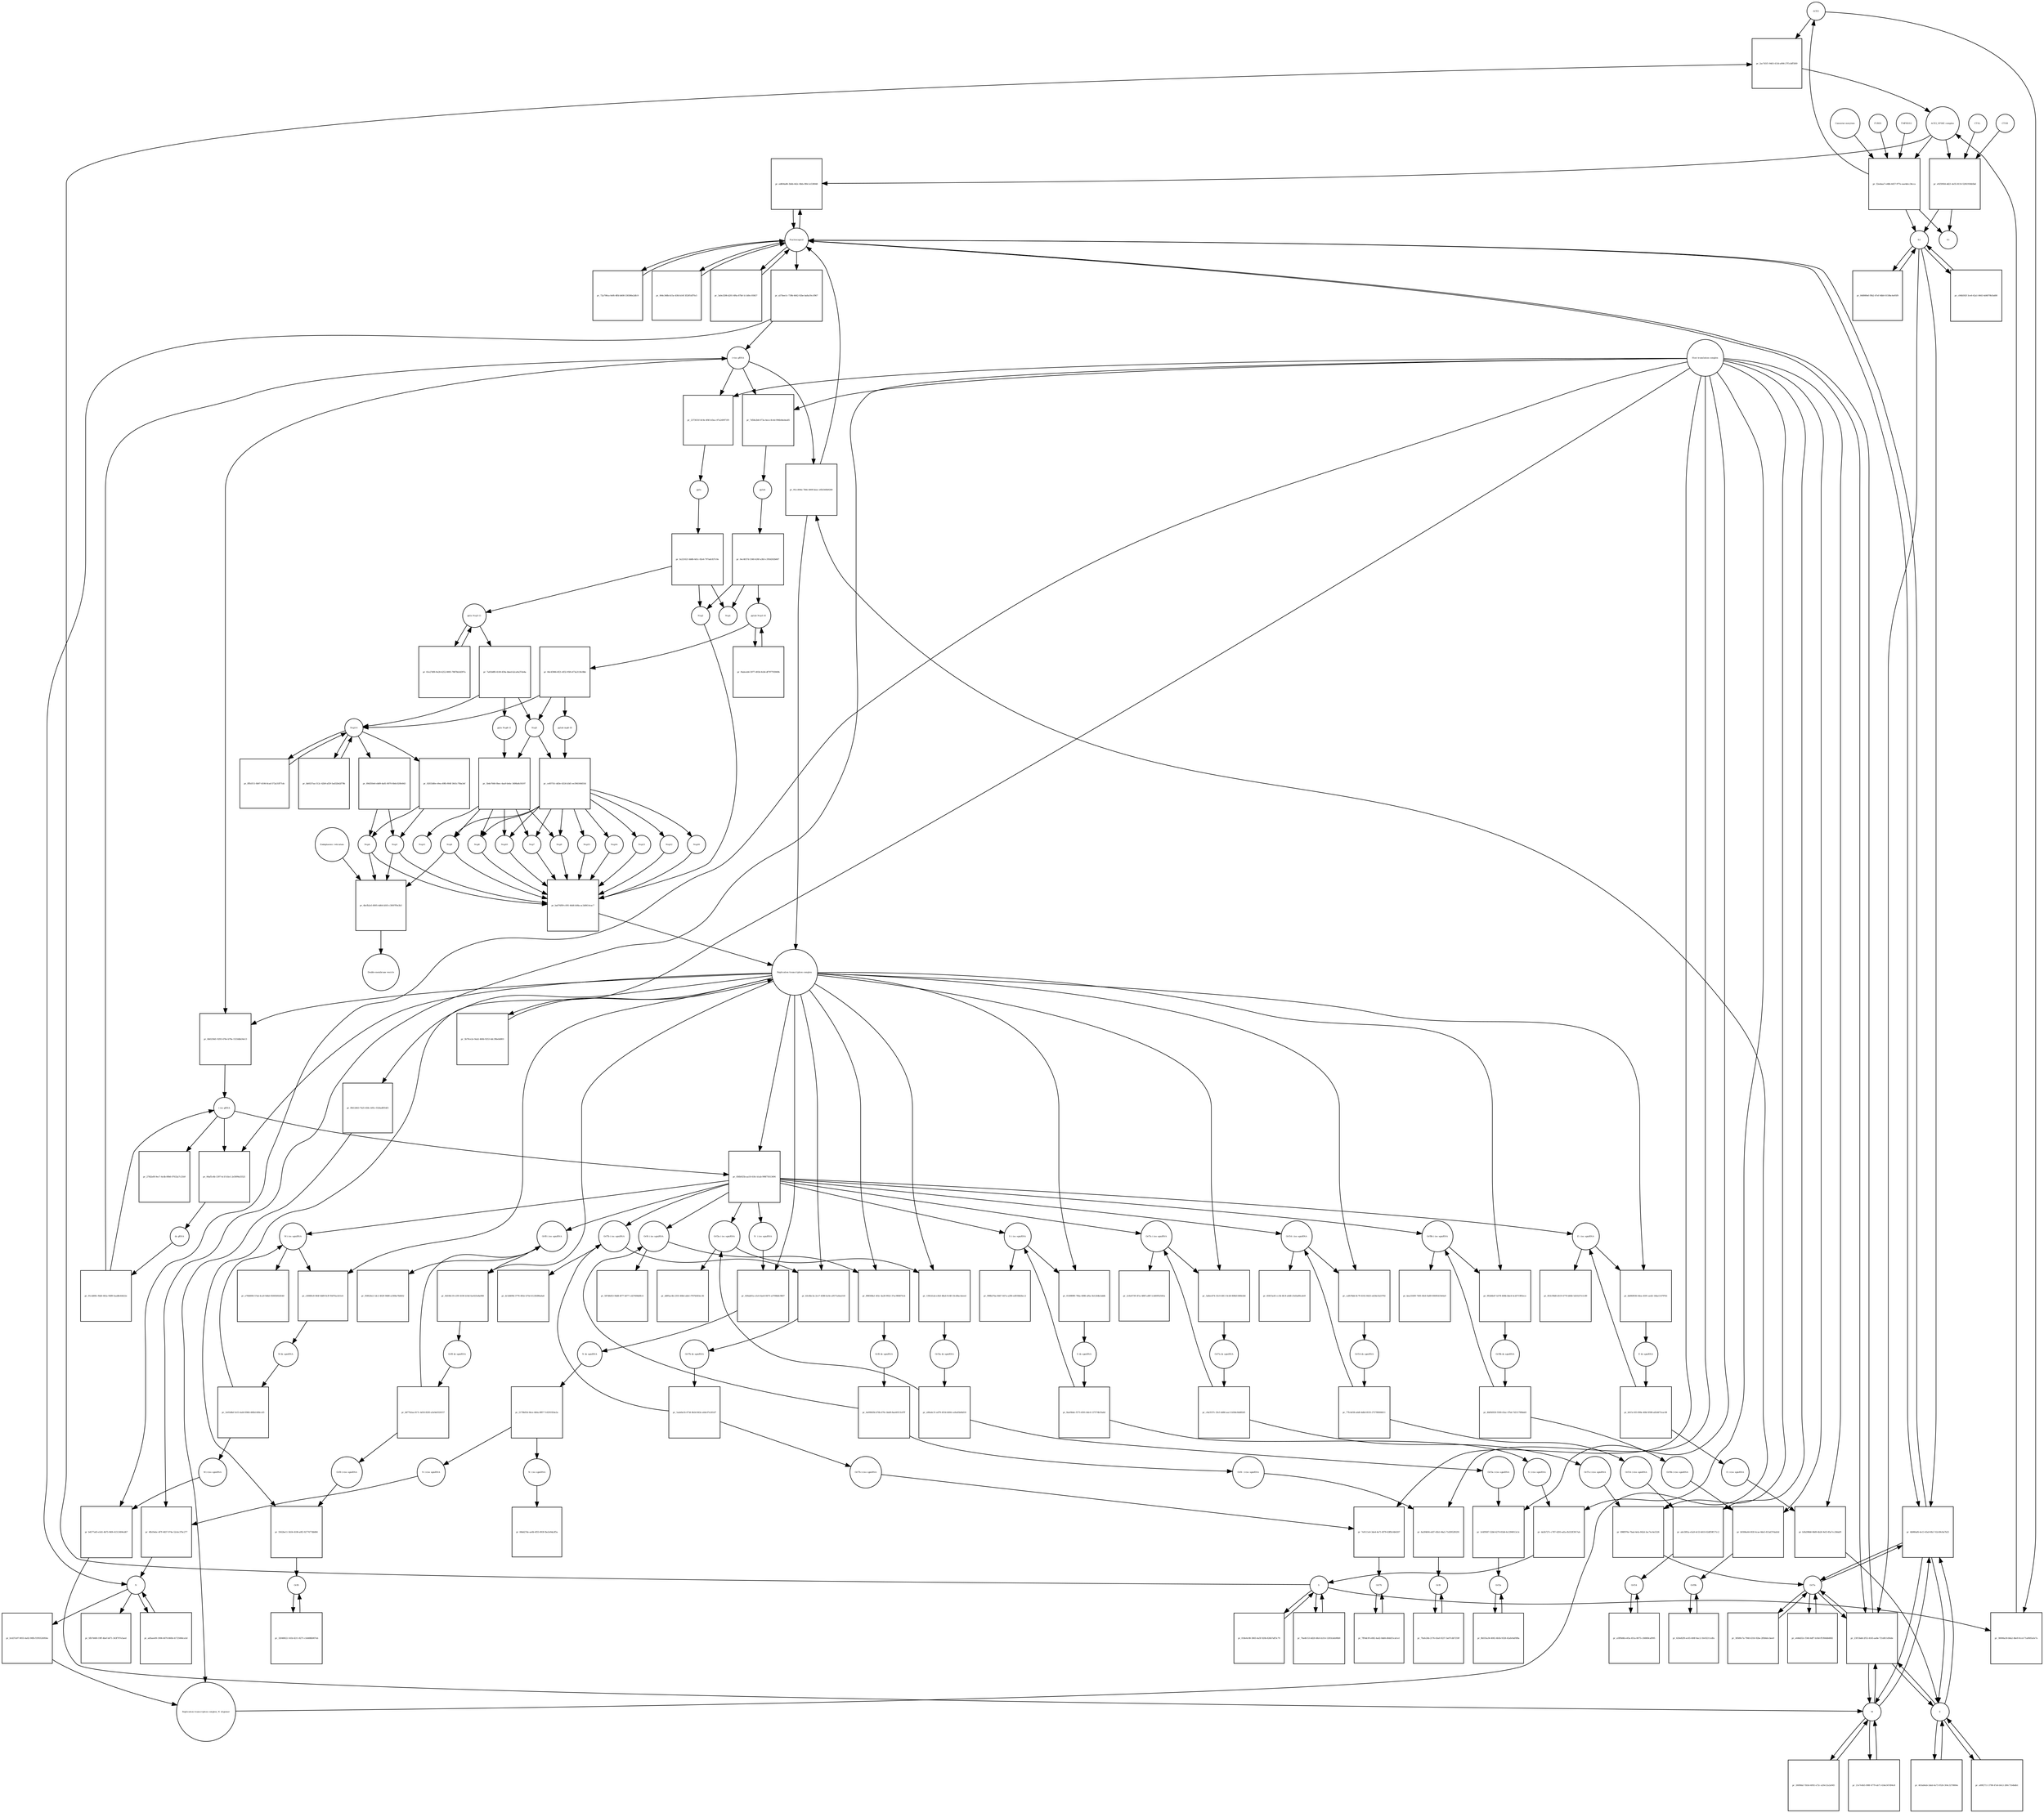 strict digraph  {
ACE2 [annotation="", bipartite=0, cls=macromolecule, fontsize=4, label=ACE2, shape=circle];
"pr_2ac7d1f1-9463-413d-a906-27f1cbff5f49" [annotation="", bipartite=1, cls=process, fontsize=4, label="pr_2ac7d1f1-9463-413d-a906-27f1cbff5f49", shape=square];
"ACE2_SPIKE complex" [annotation="", bipartite=0, cls=complex, fontsize=4, label="ACE2_SPIKE complex", shape=circle];
S [annotation=urn_miriam_uniprot_P0DTC2, bipartite=0, cls=macromolecule, fontsize=4, label=S, shape=circle];
Nucleocapsid [annotation="urn_miriam_obo.go_GO%3A0019013", bipartite=0, cls=complex, fontsize=4, label=Nucleocapsid, shape=circle];
"pr_ed604a86-3b4b-442c-8bfa-f80c1e530048" [annotation="", bipartite=1, cls=process, fontsize=4, label="pr_ed604a86-3b4b-442c-8bfa-f80c1e530048", shape=square];
"pr_e92595fd-dd21-4e55-8116-52f41934b5bd" [annotation="", bipartite=1, cls=process, fontsize=4, label="pr_e92595fd-dd21-4e55-8116-52f41934b5bd", shape=square];
S2 [annotation=urn_miriam_interpro_IPR002552, bipartite=0, cls=macromolecule, fontsize=4, label=S2, shape=circle];
CTSB [annotation="", bipartite=0, cls=macromolecule, fontsize=4, label=CTSB, shape=circle];
CTSL [annotation="", bipartite=0, cls=macromolecule, fontsize=4, label=CTSL, shape=circle];
S1 [annotation=urn_miriam_interpro_IPR002551, bipartite=0, cls=macromolecule, fontsize=4, label=S1, shape=circle];
"pr_30006a30-b8a2-4be9-9ccd-71af685a5e7a" [annotation="", bipartite=1, cls=process, fontsize=4, label="pr_30006a30-b8a2-4be9-9ccd-71af685a5e7a", shape=square];
"pr_23f15bdd-2f52-4165-ae8e-721d811d56de" [annotation="", bipartite=1, cls=process, fontsize=4, label="pr_23f15bdd-2f52-4165-ae8e-721d811d56de", shape=square];
E [annotation=urn_miriam_uniprot_P0DTC4, bipartite=0, cls=macromolecule, fontsize=4, label=E, shape=circle];
M [annotation=urn_miriam_uniprot_P0DTC5, bipartite=0, cls=macromolecule, fontsize=4, label=M, shape=circle];
Orf7a [annotation=urn_miriam_uniprot_P0DTC7, bipartite=0, cls=macromolecule, fontsize=4, label=Orf7a, shape=circle];
"pr_a57bee1c-739b-4642-92be-ba8a19ccf967" [annotation="", bipartite=1, cls=process, fontsize=4, label="pr_a57bee1c-739b-4642-92be-ba8a19ccf967", shape=square];
"(+)ss gRNA" [annotation=urn_miriam_refseq_NC_045512, bipartite=0, cls="nucleic acid feature", fontsize=4, label="(+)ss gRNA", shape=circle];
N [annotation=urn_miriam_uniprot_P0DTC9, bipartite=0, cls="macromolecule multimer", fontsize=4, label=N, shape=circle];
"pr_72a798ca-0ef6-4ffd-b608-330386e2dfc9" [annotation="", bipartite=1, cls=process, fontsize=4, label="pr_72a798ca-0ef6-4ffd-b608-330386e2dfc9", shape=square];
"pr_064c348b-b15a-43fd-b14f-3f20f1df7fe3" [annotation="", bipartite=1, cls=process, fontsize=4, label="pr_064c348b-b15a-43fd-b14f-3f20f1df7fe3", shape=square];
"pr_5fb74400-19ff-4bef-b471-343f707e5aed" [annotation="", bipartite=1, cls=process, fontsize=4, label="pr_5fb74400-19ff-4bef-b471-343f707e5aed", shape=square];
"pr_ad5aee09-1906-4670-860b-41725066ca5d" [annotation="", bipartite=1, cls=process, fontsize=4, label="pr_ad5aee09-1906-4670-860b-41725066ca5d", shape=square];
"N (+)ss sgmRNA" [annotation=urn_miriam_ncbigene_43740575, bipartite=0, cls="nucleic acid feature", fontsize=4, label="N (+)ss sgmRNA", shape=circle];
"pr_4fb19ebc-4f7f-4837-974e-52cbc37bc277" [annotation="", bipartite=1, cls=process, fontsize=4, label="pr_4fb19ebc-4f7f-4837-974e-52cbc37bc277", shape=square];
"Host translation complex" [annotation="urn_miriam_obo.go_GO%3A0070992", bipartite=0, cls=complex, fontsize=4, label="Host translation complex", shape=circle];
"pr_3a0e3298-d201-4f6a-87b0-1c1d0cc93657" [annotation="", bipartite=1, cls=process, fontsize=4, label="pr_3a0e3298-d201-4f6a-87b0-1c1d0cc93657", shape=square];
"pr_f2eebaa7-e48b-4457-977e-eae4dcc34cca" [annotation="", bipartite=1, cls=process, fontsize=4, label="pr_f2eebaa7-e48b-4457-977e-eae4dcc34cca", shape=square];
FURIN [annotation="", bipartite=0, cls=macromolecule, fontsize=4, label=FURIN, shape=circle];
TMPRSS2 [annotation="", bipartite=0, cls=macromolecule, fontsize=4, label=TMPRSS2, shape=circle];
"Camostat mesylate" [annotation="urn_miriam_pubchem.compound_2536", bipartite=0, cls="simple chemical", fontsize=4, label="Camostat mesylate", shape=circle];
"pr_c84b592f-3ce6-42a1-8443-4d4079b1bd00" [annotation="", bipartite=1, cls=process, fontsize=4, label="pr_c84b592f-3ce6-42a1-8443-4d4079b1bd00", shape=square];
"Replication transcription complex_N oligomer" [annotation="", bipartite=0, cls=complex, fontsize=4, label="Replication transcription complex_N oligomer", shape=circle];
"pr_95cc804e-7b9e-4009-beac-efb5560b9269" [annotation="", bipartite=1, cls=process, fontsize=4, label="pr_95cc804e-7b9e-4009-beac-efb5560b9269", shape=square];
"Replication transcription complex" [annotation="", bipartite=0, cls=complex, fontsize=4, label="Replication transcription complex", shape=circle];
"pr_4b980af6-4e13-45a9-8fa7-02c69c8a7b25" [annotation="", bipartite=1, cls=process, fontsize=4, label="pr_4b980af6-4e13-45a9-8fa7-02c69c8a7b25", shape=square];
"pr_848989ef-f9b2-47ef-9db0-0159bc4e95f9" [annotation="", bipartite=1, cls=process, fontsize=4, label="pr_848989ef-f9b2-47ef-9db0-0159bc4e95f9", shape=square];
"pp1a Nsp3-11" [annotation=urn_miriam_uniprot_P0DTC1, bipartite=0, cls=macromolecule, fontsize=4, label="pp1a Nsp3-11", shape=circle];
"pr_7a81b8f8-4149-459a-bbed-b2ca9a37eb4a" [annotation="", bipartite=1, cls=process, fontsize=4, label="pr_7a81b8f8-4149-459a-bbed-b2ca9a37eb4a", shape=square];
"pp1a Nsp6-11" [annotation=urn_miriam_uniprot_P0DTC1, bipartite=0, cls=macromolecule, fontsize=4, label="pp1a Nsp6-11", shape=circle];
"Nsp3-4" [annotation="urn_miriam_ncbiprotein_YP_009725299|urn_miriam_ncbiprotein_YP_009725300", bipartite=0, cls=macromolecule, fontsize=4, label="Nsp3-4", shape=circle];
Nsp5 [annotation=urn_miriam_ncbiprotein_YP_009725301, bipartite=0, cls="macromolecule multimer", fontsize=4, label=Nsp5, shape=circle];
"Endoplasmic reticulum" [annotation="urn_miriam_obo.go_GO%3A0005783", bipartite=0, cls=complex, fontsize=4, label="Endoplasmic reticulum", shape=circle];
"pr_4bcfb2e5-8095-4d64-b505-c3f497f0e3b3" [annotation="", bipartite=1, cls=process, fontsize=4, label="pr_4bcfb2e5-8095-4d64-b505-c3f497f0e3b3", shape=square];
"Double-membrane vesicle" [annotation="urn_miriam_obo.go_GO%3A0039718", bipartite=0, cls=complex, fontsize=4, label="Double-membrane vesicle", shape=circle];
Nsp4 [annotation=urn_miriam_ncbiprotein_YP_009725300, bipartite=0, cls=macromolecule, fontsize=4, label=Nsp4, shape=circle];
Nsp3 [annotation=urn_miriam_ncbiprotein_YP_009725299, bipartite=0, cls=macromolecule, fontsize=4, label=Nsp3, shape=circle];
Nsp6 [annotation=urn_miriam_ncbiprotein_YP_009725302, bipartite=0, cls=macromolecule, fontsize=4, label=Nsp6, shape=circle];
"pr_61e27df8-9e28-4252-8005-7887bb3d397a" [annotation="", bipartite=1, cls=process, fontsize=4, label="pr_61e27df8-9e28-4252-8005-7887bb3d397a", shape=square];
"pr_fffb1f11-0b97-4106-8cad-572a31ff71dc" [annotation="", bipartite=1, cls=process, fontsize=4, label="pr_fffb1f11-0b97-4106-8cad-572a31ff71dc", shape=square];
"pp1ab Nsp3-16" [annotation=urn_miriam_uniprot_P0DTD1, bipartite=0, cls=macromolecule, fontsize=4, label="pp1ab Nsp3-16", shape=circle];
"pr_f4abceb6-5977-493b-9cb0-df797793949b" [annotation="", bipartite=1, cls=process, fontsize=4, label="pr_f4abceb6-5977-493b-9cb0-df797793949b", shape=square];
"pr_66c45966-6f21-4f32-95f4-473a3118c8bb" [annotation="", bipartite=1, cls=process, fontsize=4, label="pr_66c45966-6f21-4f32-95f4-473a3118c8bb", shape=square];
"pp1ab nsp6-16" [annotation=urn_miriam_uniprot_P0DTD1, bipartite=0, cls=macromolecule, fontsize=4, label="pp1ab nsp6-16", shape=circle];
"pr_260f8da7-fb5d-4092-a72c-a20e12a2a945" [annotation="", bipartite=1, cls=process, fontsize=4, label="pr_260f8da7-fb5d-4092-a72c-a20e12a2a945", shape=square];
"pr_463ab6ab-2dab-4a73-9526-304c3270884e" [annotation="", bipartite=1, cls=process, fontsize=4, label="pr_463ab6ab-2dab-4a73-9526-304c3270884e", shape=square];
"pr_76a4fc53-4d20-48c6-b314-1281b3eb90b9" [annotation="", bipartite=1, cls=process, fontsize=4, label="pr_76a4fc53-4d20-48c6-b314-1281b3eb90b9", shape=square];
"pr_21e7e4b5-098f-4779-ab71-43de347d94c8" [annotation="", bipartite=1, cls=process, fontsize=4, label="pr_21e7e4b5-098f-4779-ab71-43de347d94c8", shape=square];
"pr_a89f2711-3798-47a6-b0c2-280c71b4bdb1" [annotation="", bipartite=1, cls=process, fontsize=4, label="pr_a89f2711-3798-47a6-b0c2-280c71b4bdb1", shape=square];
"pr_018e4c08-3065-4a5f-920b-826b7aff3c79" [annotation="", bipartite=1, cls=process, fontsize=4, label="pr_018e4c08-3065-4a5f-920b-826b7aff3c79", shape=square];
"pr_38589c7a-7940-4316-92be-2ffd6dccbee0" [annotation="", bipartite=1, cls=process, fontsize=4, label="pr_38589c7a-7940-4316-92be-2ffd6dccbee0", shape=square];
Orf6 [annotation=urn_miriam_uniprot_P0DTC6, bipartite=0, cls=macromolecule, fontsize=4, label=Orf6, shape=circle];
"pr_7fafe24b-2176-43a0-9237-3a07cdb7259f" [annotation="", bipartite=1, cls=process, fontsize=4, label="pr_7fafe24b-2176-43a0-9237-3a07cdb7259f", shape=square];
Orf3a [annotation=urn_miriam_uniprot_P0DTC3, bipartite=0, cls=macromolecule, fontsize=4, label=Orf3a, shape=circle];
"pr_8b555a36-4002-4b5b-9328-42afe9af0f8a" [annotation="", bipartite=1, cls=process, fontsize=4, label="pr_8b555a36-4002-4b5b-9328-42afe9af0f8a", shape=square];
Orf8 [annotation=urn_miriam_uniprot_P0DTC8, bipartite=0, cls=macromolecule, fontsize=4, label=Orf8, shape=circle];
"pr_32048022-141b-4211-8271-c5d488b907eb" [annotation="", bipartite=1, cls=process, fontsize=4, label="pr_32048022-141b-4211-8271-c5d488b907eb", shape=square];
Orf9b [annotation=urn_miriam_uniprot_P0DTD2, bipartite=0, cls=macromolecule, fontsize=4, label=Orf9b, shape=circle];
"pr_620e82f9-ec65-400f-8ac2-1fe03211cdfa" [annotation="", bipartite=1, cls=process, fontsize=4, label="pr_620e82f9-ec65-400f-8ac2-1fe03211cdfa", shape=square];
Orf14 [annotation=urn_miriam_uniprot_P0DTD3, bipartite=0, cls=macromolecule, fontsize=4, label=Orf14, shape=circle];
"pr_a5ff8d4b-e45a-451a-8075-c36869caf095" [annotation="", bipartite=1, cls=process, fontsize=4, label="pr_a5ff8d4b-e45a-451a-8075-c36869caf095", shape=square];
Orf7b [annotation=urn_miriam_uniprot_P0DTD8, bipartite=0, cls=macromolecule, fontsize=4, label=Orf7b, shape=circle];
"pr_7ff4dc9f-e082-4ad2-8dd4-d0dd15cafce1" [annotation="", bipartite=1, cls=process, fontsize=4, label="pr_7ff4dc9f-e082-4ad2-8dd4-d0dd15cafce1", shape=square];
"pr_e446d32c-f340-4df7-b18d-ff1f66db4882" [annotation="", bipartite=1, cls=process, fontsize=4, label="pr_e446d32c-f340-4df7-b18d-ff1f66db4882", shape=square];
"M (+)ss sgmRNA" [annotation="", bipartite=0, cls="nucleic acid feature", fontsize=4, label="M (+)ss sgmRNA", shape=circle];
"pr_b4577a65-e5d1-4b75-94f4-41513494cd67" [annotation="", bipartite=1, cls=process, fontsize=4, label="pr_b4577a65-e5d1-4b75-94f4-41513494cd67", shape=square];
"E (+)ss sgmRNA" [annotation="", bipartite=0, cls="nucleic acid feature", fontsize=4, label="E (+)ss sgmRNA", shape=circle];
"pr_b3b298b8-0b89-4b26-9ef3-85a7cc38daf9" [annotation="", bipartite=1, cls=process, fontsize=4, label="pr_b3b298b8-0b89-4b26-9ef3-85a7cc38daf9", shape=square];
"S (+)ss sgmRNA" [annotation="", bipartite=0, cls="nucleic acid feature", fontsize=4, label="S (+)ss sgmRNA", shape=circle];
"pr_da5b727c-c787-4293-ad1a-fb333f3917ab" [annotation="", bipartite=1, cls=process, fontsize=4, label="pr_da5b727c-c787-4293-ad1a-fb333f3917ab", shape=square];
"Orf7a (+)ss sgmRNA" [annotation="", bipartite=0, cls="nucleic acid feature", fontsize=4, label="Orf7a (+)ss sgmRNA", shape=circle];
"pr_898f976e-7bad-4efa-842d-3ac7ec4e5326" [annotation="", bipartite=1, cls=process, fontsize=4, label="pr_898f976e-7bad-4efa-842d-3ac7ec4e5326", shape=square];
"Orf6  (+)ss sgmRNA" [annotation="", bipartite=0, cls="nucleic acid feature", fontsize=4, label="Orf6  (+)ss sgmRNA", shape=circle];
"pr_8a3f4604-efd7-45b1-84a5-71d3952f0291" [annotation="", bipartite=1, cls=process, fontsize=4, label="pr_8a3f4604-efd7-45b1-84a5-71d3952f0291", shape=square];
"Orf3a (+)ss sgmRNA" [annotation="", bipartite=0, cls="nucleic acid feature", fontsize=4, label="Orf3a (+)ss sgmRNA", shape=circle];
"pr_3c6f9587-52b8-4270-81b8-6c3394913c3c" [annotation="", bipartite=1, cls=process, fontsize=4, label="pr_3c6f9587-52b8-4270-81b8-6c3394913c3c", shape=square];
"Orf8 (+)ss sgmRNA" [annotation="", bipartite=0, cls="nucleic acid feature", fontsize=4, label="Orf8 (+)ss sgmRNA", shape=circle];
"pr_5562be11-5b54-4108-a0f2-9277477db884" [annotation="", bipartite=1, cls=process, fontsize=4, label="pr_5562be11-5b54-4108-a0f2-9277477db884", shape=square];
"Orf9b (+)ss sgmRNA" [annotation="", bipartite=0, cls="nucleic acid feature", fontsize=4, label="Orf9b (+)ss sgmRNA", shape=circle];
"pr_b9306a44-003f-4cae-8de5-813af37dab3d" [annotation="", bipartite=1, cls=process, fontsize=4, label="pr_b9306a44-003f-4cae-8de5-813af37dab3d", shape=square];
"Orf14 (+)ss sgmRNA" [annotation="", bipartite=0, cls="nucleic acid feature", fontsize=4, label="Orf14 (+)ss sgmRNA", shape=circle];
"pr_abc5f81a-e5a9-4c53-b610-02df59f171c2" [annotation="", bipartite=1, cls=process, fontsize=4, label="pr_abc5f81a-e5a9-4c53-b610-02df59f171c2", shape=square];
"Orf7b (+)ss sgmRNA" [annotation="", bipartite=0, cls="nucleic acid feature", fontsize=4, label="Orf7b (+)ss sgmRNA", shape=circle];
"pr_7e9111e0-3de4-4e71-8f79-63ffb14b0207" [annotation="", bipartite=1, cls=process, fontsize=4, label="pr_7e9111e0-3de4-4e71-8f79-63ffb14b0207", shape=square];
"(-)ss gRNA" [annotation=urn_miriam_refseq_NC_045512, bipartite=0, cls="nucleic acid feature", fontsize=4, label="(-)ss gRNA", shape=circle];
"pr_27fd2ef8-9ec7-4cdb-89b6-07632a7c21b9" [annotation="", bipartite=1, cls=process, fontsize=4, label="pr_27fd2ef8-9ec7-4cdb-89b6-07632a7c21b9", shape=square];
"pr_b1d37a97-9055-4a02-90fb-f1f95526956e" [annotation="", bipartite=1, cls=process, fontsize=4, label="pr_b1d37a97-9055-4a02-90fb-f1f95526956e", shape=square];
"pr_6b0230d1-9293-476e-b79a-1533dbb34e13" [annotation="", bipartite=1, cls=process, fontsize=4, label="pr_6b0230d1-9293-476e-b79a-1533dbb34e13", shape=square];
"M (-)ss sgmRNA" [annotation=urn_miriam_ncbigene_43740571, bipartite=0, cls="nucleic acid feature", fontsize=4, label="M (-)ss sgmRNA", shape=circle];
"pr_e76fd006-57ab-4ca9-9d4d-050056924540" [annotation="", bipartite=1, cls=process, fontsize=4, label="pr_e76fd006-57ab-4ca9-9d4d-050056924540", shape=square];
"E (-)ss sgmRNA" [annotation=urn_miriam_ncbigene_43740570, bipartite=0, cls="nucleic acid feature", fontsize=4, label="E (-)ss sgmRNA", shape=circle];
"pr_853c99d0-d519-4776-b846-5d10257e1c89" [annotation="", bipartite=1, cls=process, fontsize=4, label="pr_853c99d0-d519-4776-b846-5d10257e1c89", shape=square];
"S (-)ss sgmRNA" [annotation="", bipartite=0, cls="nucleic acid feature", fontsize=4, label="S (-)ss sgmRNA", shape=circle];
"pr_998b27ba-8447-447a-a296-edf1fb82bcc2" [annotation="", bipartite=1, cls=process, fontsize=4, label="pr_998b27ba-8447-447a-a296-edf1fb82bcc2", shape=square];
"Orf7a (-)ss sgmRNA" [annotation="", bipartite=0, cls="nucleic acid feature", fontsize=4, label="Orf7a (-)ss sgmRNA", shape=circle];
"pr_2c6e6739-3f1a-480f-a49f-1cb60952581a" [annotation="", bipartite=1, cls=process, fontsize=4, label="pr_2c6e6739-3f1a-480f-a49f-1cb60952581a", shape=square];
"Orf6 (-)ss sgmRNA" [annotation="", bipartite=0, cls="nucleic acid feature", fontsize=4, label="Orf6 (-)ss sgmRNA", shape=circle];
"pr_587d6d53-94d8-4f77-b077-cd27606d0fc4" [annotation="", bipartite=1, cls=process, fontsize=4, label="pr_587d6d53-94d8-4f77-b077-cd27606d0fc4", shape=square];
"Orf3a (-)ss sgmRNA" [annotation="", bipartite=0, cls="nucleic acid feature", fontsize=4, label="Orf3a (-)ss sgmRNA", shape=circle];
"pr_dd95ac4b-2355-46b4-abb1-f787b583ec36" [annotation="", bipartite=1, cls=process, fontsize=4, label="pr_dd95ac4b-2355-46b4-abb1-f787b583ec36", shape=square];
"Orf8 (-)ss sgmRNA" [annotation="", bipartite=0, cls="nucleic acid feature", fontsize=4, label="Orf8 (-)ss sgmRNA", shape=circle];
"pr_05f624e2-1dc2-4629-9488-a330be7b8d52" [annotation="", bipartite=1, cls=process, fontsize=4, label="pr_05f624e2-1dc2-4629-9488-a330be7b8d52", shape=square];
"Orf9b (-)ss sgmRNA" [annotation="", bipartite=0, cls="nucleic acid feature", fontsize=4, label="Orf9b (-)ss sgmRNA", shape=circle];
"pr_bea31609-7405-4fe6-9a89-00695419e6a9" [annotation="", bipartite=1, cls=process, fontsize=4, label="pr_bea31609-7405-4fe6-9a89-00695419e6a9", shape=square];
"Orf14 (-)ss sgmRNA" [annotation="", bipartite=0, cls="nucleic acid feature", fontsize=4, label="Orf14 (-)ss sgmRNA", shape=circle];
"pr_65815a45-cc3b-4fc8-a6d6-25d3a89cafe9" [annotation="", bipartite=1, cls=process, fontsize=4, label="pr_65815a45-cc3b-4fc8-a6d6-25d3a89cafe9", shape=square];
"Orf7b (-)ss sgmRNA" [annotation="", bipartite=0, cls="nucleic acid feature", fontsize=4, label="Orf7b (-)ss sgmRNA", shape=circle];
"pr_dc5d409d-3776-492e-b75d-4123fd96a6a6" [annotation="", bipartite=1, cls=process, fontsize=4, label="pr_dc5d409d-3776-492e-b75d-4123fd96a6a6", shape=square];
"pr_06af5c4b-1397-4c1f-b5e1-2e5899a55521" [annotation="", bipartite=1, cls=process, fontsize=4, label="pr_06af5c4b-1397-4c1f-b5e1-2e5899a55521", shape=square];
"ds gRNA" [annotation=urn_miriam_refseq_NC_045512, bipartite=0, cls="nucleic acid feature", fontsize=4, label="ds gRNA", shape=circle];
"pr_c606f6c8-064f-4b89-8cff-f0d70acb51e5" [annotation="", bipartite=1, cls=process, fontsize=4, label="pr_c606f6c8-064f-4b89-8cff-f0d70acb51e5", shape=square];
"M ds sgmRNA" [annotation="", bipartite=0, cls="nucleic acid feature", fontsize=4, label="M ds sgmRNA", shape=circle];
"pr_bb960936-64ea-4591-aed2-14ba114797b1" [annotation="", bipartite=1, cls=process, fontsize=4, label="pr_bb960936-64ea-4591-aed2-14ba114797b1", shape=square];
"E ds sgmRNA" [annotation="", bipartite=0, cls="nucleic acid feature", fontsize=4, label="E ds sgmRNA", shape=circle];
"pr_014989f0-784a-4086-af6a-5b1244bcbddb" [annotation="", bipartite=1, cls=process, fontsize=4, label="pr_014989f0-784a-4086-af6a-5b1244bcbddb", shape=square];
"S ds sgmRNA" [annotation="", bipartite=0, cls="nucleic acid feature", fontsize=4, label="S ds sgmRNA", shape=circle];
"pr_3a8ee474-33c0-4811-8cb0-808d1580b1b6" [annotation="", bipartite=1, cls=process, fontsize=4, label="pr_3a8ee474-33c0-4811-8cb0-808d1580b1b6", shape=square];
"Orf7a ds sgmRNA" [annotation="", bipartite=0, cls="nucleic acid feature", fontsize=4, label="Orf7a ds sgmRNA", shape=circle];
"pr_896568a1-4f2c-4a28-9922-37ac906875cb" [annotation="", bipartite=1, cls=process, fontsize=4, label="pr_896568a1-4f2c-4a28-9922-37ac906875cb", shape=square];
"Orf6 ds sgmRNA" [annotation="", bipartite=0, cls="nucleic acid feature", fontsize=4, label="Orf6 ds sgmRNA", shape=circle];
"pr_139cb1ab-e3b3-48a4-9c48-33cd9ac4eeed" [annotation="", bipartite=1, cls=process, fontsize=4, label="pr_139cb1ab-e3b3-48a4-9c48-33cd9ac4eeed", shape=square];
"Orf3a ds sgmRNA" [annotation="", bipartite=0, cls="nucleic acid feature", fontsize=4, label="Orf3a ds sgmRNA", shape=circle];
"pr_0d108c19-e1f0-4106-b16d-fae025e8a908" [annotation="", bipartite=1, cls=process, fontsize=4, label="pr_0d108c19-e1f0-4106-b16d-fae025e8a908", shape=square];
"Orf8 ds sgmRNA" [annotation="", bipartite=0, cls="nucleic acid feature", fontsize=4, label="Orf8 ds sgmRNA", shape=circle];
"pr_9f2d4b47-b378-406b-bbe4-4cd371905ece" [annotation="", bipartite=1, cls=process, fontsize=4, label="pr_9f2d4b47-b378-406b-bbe4-4cd371905ece", shape=square];
"Orf9b ds sgmRNA" [annotation="", bipartite=0, cls="nucleic acid feature", fontsize=4, label="Orf9b ds sgmRNA", shape=circle];
"pr_cafb7bbb-8c79-4102-8425-ed34e1b23792" [annotation="", bipartite=1, cls=process, fontsize=4, label="pr_cafb7bbb-8c79-4102-8425-ed34e1b23792", shape=square];
"Orf14 ds sgmRNA" [annotation="", bipartite=0, cls="nucleic acid feature", fontsize=4, label="Orf14 ds sgmRNA", shape=circle];
"pr_b5c6bc3a-2ce7-4386-bc0e-a9571a6ea518" [annotation="", bipartite=1, cls=process, fontsize=4, label="pr_b5c6bc3a-2ce7-4386-bc0e-a9571a6ea518", shape=square];
"Orf7b ds sgmRNA" [annotation="", bipartite=0, cls="nucleic acid feature", fontsize=4, label="Orf7b ds sgmRNA", shape=circle];
"pr_91cdd00c-fbb0-402a-9489-faad8e44422e" [annotation="", bipartite=1, cls=process, fontsize=4, label="pr_91cdd00c-fbb0-402a-9489-faad8e44422e", shape=square];
"pr_2e05d8ef-fe53-4ab9-8966-486b1408ccd3" [annotation="", bipartite=1, cls=process, fontsize=4, label="pr_2e05d8ef-fe53-4ab9-8966-486b1408ccd3", shape=square];
"pr_b015c183-099e-40bf-8598-a82d473cac08" [annotation="", bipartite=1, cls=process, fontsize=4, label="pr_b015c183-099e-40bf-8598-a82d473cac08", shape=square];
"pr_8aef4bdc-f273-4591-8dc6-127574b33a6d" [annotation="", bipartite=1, cls=process, fontsize=4, label="pr_8aef4bdc-f273-4591-8dc6-127574b33a6d", shape=square];
"pr_c8a3537c-2fe3-4d86-aac3-b584c8dd82d5" [annotation="", bipartite=1, cls=process, fontsize=4, label="pr_c8a3537c-2fe3-4d86-aac3-b584c8dd82d5", shape=square];
"pr_4e09843b-b76b-470c-bbd9-8ae40513c87f" [annotation="", bipartite=1, cls=process, fontsize=4, label="pr_4e09843b-b76b-470c-bbd9-8ae40513c87f", shape=square];
"pr_a90edc31-ed79-4554-b004-ca9a45b06d18" [annotation="", bipartite=1, cls=process, fontsize=4, label="pr_a90edc31-ed79-4554-b004-ca9a45b06d18", shape=square];
"pr_b877b2aa-817c-4d18-8283-a5e9e0320157" [annotation="", bipartite=1, cls=process, fontsize=4, label="pr_b877b2aa-817c-4d18-8283-a5e9e0320157", shape=square];
"pr_4b856929-5509-43ac-97b4-7d211780bdd1" [annotation="", bipartite=1, cls=process, fontsize=4, label="pr_4b856929-5509-43ac-97b4-7d211780bdd1", shape=square];
"pr_77fcb038-a6d0-4db9-8535-272789006611" [annotation="", bipartite=1, cls=process, fontsize=4, label="pr_77fcb038-a6d0-4db9-8535-272789006611", shape=square];
"pr_1aab0a1b-473d-4b2d-842e-a0dc07e261d7" [annotation="", bipartite=1, cls=process, fontsize=4, label="pr_1aab0a1b-473d-4b2d-842e-a0dc07e261d7", shape=square];
"N  (-)ss sgmRNA" [annotation=urn_miriam_ncbigene_43740575, bipartite=0, cls="nucleic acid feature", fontsize=4, label="N  (-)ss sgmRNA", shape=circle];
"pr_430ab01a-e3c6-4ae6-8475-a3706b8c9607" [annotation="", bipartite=1, cls=process, fontsize=4, label="pr_430ab01a-e3c6-4ae6-8475-a3706b8c9607", shape=square];
"N ds sgmRNA" [annotation="", bipartite=0, cls="nucleic acid feature", fontsize=4, label="N ds sgmRNA", shape=circle];
"pr_2170b054-94ce-4b0a-8f87-7c6291924e2a" [annotation="", bipartite=1, cls=process, fontsize=4, label="pr_2170b054-94ce-4b0a-8f87-7c6291924e2a", shape=square];
"N (-)ss sgmRNA" [annotation="", bipartite=0, cls="nucleic acid feature", fontsize=4, label="N (-)ss sgmRNA", shape=circle];
pp1ab [annotation=urn_miriam_uniprot_P0DTD1, bipartite=0, cls=macromolecule, fontsize=4, label=pp1ab, shape=circle];
"pr_0ec4037d-3340-426f-a3b5-c393d202b667" [annotation="", bipartite=1, cls=process, fontsize=4, label="pr_0ec4037d-3340-426f-a3b5-c393d202b667", shape=square];
Nsp2 [annotation=urn_miriam_ncbiprotein_YP_009725298, bipartite=0, cls=macromolecule, fontsize=4, label=Nsp2, shape=circle];
Nsp1 [annotation=urn_miriam_ncbiprotein_YP_009725297, bipartite=0, cls=macromolecule, fontsize=4, label=Nsp1, shape=circle];
pp1a [annotation=urn_miriam_uniprot_P0DTC1, bipartite=0, cls=macromolecule, fontsize=4, label=pp1a, shape=circle];
"pr_fa221621-bb8b-4d1c-82e4-797adc837c0e" [annotation="", bipartite=1, cls=process, fontsize=4, label="pr_fa221621-bb8b-4d1c-82e4-797adc837c0e", shape=square];
"pr_bb9257aa-512c-42b9-af29-5ad32b42f79b" [annotation="", bipartite=1, cls=process, fontsize=4, label="pr_bb9257aa-512c-42b9-af29-5ad32b42f79b", shape=square];
"pr_89d350e6-eb89-4a81-8070-0b6c020fe843" [annotation="", bipartite=1, cls=process, fontsize=4, label="pr_89d350e6-eb89-4a81-8070-0b6c020fe843", shape=square];
"pr_02033d0e-e9ea-49fb-904f-3641c70ba3ef" [annotation="", bipartite=1, cls=process, fontsize=4, label="pr_02033d0e-e9ea-49fb-904f-3641c70ba3ef", shape=square];
"pr_5b4e7646-0bec-4aa9-bebc-3498a8cf4197" [annotation="", bipartite=1, cls=process, fontsize=4, label="pr_5b4e7646-0bec-4aa9-bebc-3498a8cf4197", shape=square];
Nsp7 [annotation=urn_miriam_ncbiprotein_YP_009725303, bipartite=0, cls=macromolecule, fontsize=4, label=Nsp7, shape=circle];
Nsp8 [annotation=urn_miriam_ncbiprotein_YP_009725304, bipartite=0, cls=macromolecule, fontsize=4, label=Nsp8, shape=circle];
Nsp9 [annotation=urn_miriam_ncbiprotein_YP_009725305, bipartite=0, cls=macromolecule, fontsize=4, label=Nsp9, shape=circle];
Nsp10 [annotation=urn_miriam_ncbiprotein_YP_009725306, bipartite=0, cls=macromolecule, fontsize=4, label=Nsp10, shape=circle];
Nsp11 [annotation=urn_miriam_ncbiprotein_YP_009725312, bipartite=0, cls=macromolecule, fontsize=4, label=Nsp11, shape=circle];
"pr_cef071fc-dd3e-4324-b3d1-ee394166455d" [annotation="", bipartite=1, cls=process, fontsize=4, label="pr_cef071fc-dd3e-4324-b3d1-ee394166455d", shape=square];
Nsp13 [annotation=urn_miriam_ncbiprotein_YP_009725308, bipartite=0, cls=macromolecule, fontsize=4, label=Nsp13, shape=circle];
Nsp12 [annotation=urn_miriam_ncbiprotein_YP_009725307, bipartite=0, cls=macromolecule, fontsize=4, label=Nsp12, shape=circle];
Nsp16 [annotation=urn_miriam_ncbiprotein_YP_009725311, bipartite=0, cls=macromolecule, fontsize=4, label=Nsp16, shape=circle];
Nsp15 [annotation=urn_miriam_ncbiprotein_YP_009725310, bipartite=0, cls=macromolecule, fontsize=4, label=Nsp15, shape=circle];
Nsp14 [annotation=urn_miriam_ncbiprotein_YP_009725309, bipartite=0, cls=macromolecule, fontsize=4, label=Nsp14, shape=circle];
"pr_ba076f09-c091-46d6-b08a-ac3d0614cac7" [annotation="", bipartite=1, cls=process, fontsize=4, label="pr_ba076f09-c091-46d6-b08a-ac3d0614cac7", shape=square];
"pr_2373031f-8c9e-4f4f-b1ba-c97a249971f9" [annotation="", bipartite=1, cls=process, fontsize=4, label="pr_2373031f-8c9e-4f4f-b1ba-c97a249971f9", shape=square];
"pr_7d58e2b8-073a-4ece-8c4d-994b44edea85" [annotation="", bipartite=1, cls=process, fontsize=4, label="pr_7d58e2b8-073a-4ece-8c4d-994b44edea85", shape=square];
"pr_84bd27de-ae6b-4f55-893f-fbe3e9da3f5a" [annotation="", bipartite=1, cls=process, fontsize=4, label="pr_84bd27de-ae6b-4f55-893f-fbe3e9da3f5a", shape=square];
"pr_5b79ce2e-9ab2-466b-9253-4dc39beb6801" [annotation="", bipartite=1, cls=process, fontsize=4, label="pr_5b79ce2e-9ab2-466b-9253-4dc39beb6801", shape=square];
"pr_f8412663-7b25-458c-b95c-f326adf054f3" [annotation="", bipartite=1, cls=process, fontsize=4, label="pr_f8412663-7b25-458c-b95c-f326adf054f3", shape=square];
"pr_856b925b-aa18-418c-b1ab-998f75613494" [annotation="", bipartite=1, cls=process, fontsize=4, label="pr_856b925b-aa18-418c-b1ab-998f75613494", shape=square];
ACE2 -> "pr_2ac7d1f1-9463-413d-a906-27f1cbff5f49"  [annotation="", interaction_type=consumption];
ACE2 -> "pr_30006a30-b8a2-4be9-9ccd-71af685a5e7a"  [annotation="", interaction_type=consumption];
"pr_2ac7d1f1-9463-413d-a906-27f1cbff5f49" -> "ACE2_SPIKE complex"  [annotation="", interaction_type=production];
"ACE2_SPIKE complex" -> "pr_ed604a86-3b4b-442c-8bfa-f80c1e530048"  [annotation="urn_miriam_pubmed_32142651|urn_miriam_pubmed_32094589|urn_miriam_taxonomy_2697049", interaction_type=stimulation];
"ACE2_SPIKE complex" -> "pr_e92595fd-dd21-4e55-8116-52f41934b5bd"  [annotation="", interaction_type=consumption];
"ACE2_SPIKE complex" -> "pr_f2eebaa7-e48b-4457-977e-eae4dcc34cca"  [annotation="", interaction_type=consumption];
S -> "pr_2ac7d1f1-9463-413d-a906-27f1cbff5f49"  [annotation="", interaction_type=consumption];
S -> "pr_30006a30-b8a2-4be9-9ccd-71af685a5e7a"  [annotation="", interaction_type=consumption];
S -> "pr_76a4fc53-4d20-48c6-b314-1281b3eb90b9"  [annotation="", interaction_type=consumption];
S -> "pr_018e4c08-3065-4a5f-920b-826b7aff3c79"  [annotation="", interaction_type=consumption];
Nucleocapsid -> "pr_ed604a86-3b4b-442c-8bfa-f80c1e530048"  [annotation="", interaction_type=consumption];
Nucleocapsid -> "pr_23f15bdd-2f52-4165-ae8e-721d811d56de"  [annotation="", interaction_type=consumption];
Nucleocapsid -> "pr_a57bee1c-739b-4642-92be-ba8a19ccf967"  [annotation="", interaction_type=consumption];
Nucleocapsid -> "pr_72a798ca-0ef6-4ffd-b608-330386e2dfc9"  [annotation="", interaction_type=consumption];
Nucleocapsid -> "pr_064c348b-b15a-43fd-b14f-3f20f1df7fe3"  [annotation="", interaction_type=consumption];
Nucleocapsid -> "pr_3a0e3298-d201-4f6a-87b0-1c1d0cc93657"  [annotation="", interaction_type=consumption];
Nucleocapsid -> "pr_4b980af6-4e13-45a9-8fa7-02c69c8a7b25"  [annotation="", interaction_type=consumption];
"pr_ed604a86-3b4b-442c-8bfa-f80c1e530048" -> Nucleocapsid  [annotation="", interaction_type=production];
"pr_e92595fd-dd21-4e55-8116-52f41934b5bd" -> S2  [annotation="", interaction_type=production];
"pr_e92595fd-dd21-4e55-8116-52f41934b5bd" -> S1  [annotation="", interaction_type=production];
S2 -> "pr_23f15bdd-2f52-4165-ae8e-721d811d56de"  [annotation="urn_miriam_pubmed_32142651|urn_miriam_pubmed_32094589|urn_miriam_pubmed_32047258|urn_miriam_taxonomy_2697049", interaction_type=stimulation];
S2 -> "pr_c84b592f-3ce6-42a1-8443-4d4079b1bd00"  [annotation="", interaction_type=consumption];
S2 -> "pr_4b980af6-4e13-45a9-8fa7-02c69c8a7b25"  [annotation="urn_miriam_pubmed_32142651|urn_miriam_pubmed_32047258|urn_miriam_taxonomy_2697049", interaction_type=stimulation];
S2 -> "pr_848989ef-f9b2-47ef-9db0-0159bc4e95f9"  [annotation="", interaction_type=consumption];
CTSB -> "pr_e92595fd-dd21-4e55-8116-52f41934b5bd"  [annotation="urn_miriam_pubmed_32142651|urn_miriam_taxonomy_2697049", interaction_type=catalysis];
CTSL -> "pr_e92595fd-dd21-4e55-8116-52f41934b5bd"  [annotation="urn_miriam_pubmed_32142651|urn_miriam_taxonomy_2697049", interaction_type=catalysis];
"pr_30006a30-b8a2-4be9-9ccd-71af685a5e7a" -> "ACE2_SPIKE complex"  [annotation="", interaction_type=production];
"pr_23f15bdd-2f52-4165-ae8e-721d811d56de" -> Nucleocapsid  [annotation="", interaction_type=production];
"pr_23f15bdd-2f52-4165-ae8e-721d811d56de" -> E  [annotation="", interaction_type=production];
"pr_23f15bdd-2f52-4165-ae8e-721d811d56de" -> M  [annotation="", interaction_type=production];
"pr_23f15bdd-2f52-4165-ae8e-721d811d56de" -> Orf7a  [annotation="", interaction_type=production];
E -> "pr_23f15bdd-2f52-4165-ae8e-721d811d56de"  [annotation="", interaction_type=consumption];
E -> "pr_4b980af6-4e13-45a9-8fa7-02c69c8a7b25"  [annotation="", interaction_type=consumption];
E -> "pr_463ab6ab-2dab-4a73-9526-304c3270884e"  [annotation="", interaction_type=consumption];
E -> "pr_a89f2711-3798-47a6-b0c2-280c71b4bdb1"  [annotation="", interaction_type=consumption];
M -> "pr_23f15bdd-2f52-4165-ae8e-721d811d56de"  [annotation="", interaction_type=consumption];
M -> "pr_4b980af6-4e13-45a9-8fa7-02c69c8a7b25"  [annotation="", interaction_type=consumption];
M -> "pr_260f8da7-fb5d-4092-a72c-a20e12a2a945"  [annotation="", interaction_type=consumption];
M -> "pr_21e7e4b5-098f-4779-ab71-43de347d94c8"  [annotation="", interaction_type=consumption];
Orf7a -> "pr_23f15bdd-2f52-4165-ae8e-721d811d56de"  [annotation="", interaction_type=consumption];
Orf7a -> "pr_4b980af6-4e13-45a9-8fa7-02c69c8a7b25"  [annotation="", interaction_type=consumption];
Orf7a -> "pr_38589c7a-7940-4316-92be-2ffd6dccbee0"  [annotation="", interaction_type=consumption];
Orf7a -> "pr_e446d32c-f340-4df7-b18d-ff1f66db4882"  [annotation="", interaction_type=consumption];
"pr_a57bee1c-739b-4642-92be-ba8a19ccf967" -> "(+)ss gRNA"  [annotation="", interaction_type=production];
"pr_a57bee1c-739b-4642-92be-ba8a19ccf967" -> N  [annotation="", interaction_type=production];
"(+)ss gRNA" -> "pr_95cc804e-7b9e-4009-beac-efb5560b9269"  [annotation="", interaction_type=consumption];
"(+)ss gRNA" -> "pr_6b0230d1-9293-476e-b79a-1533dbb34e13"  [annotation="", interaction_type=consumption];
"(+)ss gRNA" -> "pr_2373031f-8c9e-4f4f-b1ba-c97a249971f9"  [annotation="", interaction_type=consumption];
"(+)ss gRNA" -> "pr_7d58e2b8-073a-4ece-8c4d-994b44edea85"  [annotation="", interaction_type=consumption];
N -> "pr_5fb74400-19ff-4bef-b471-343f707e5aed"  [annotation="", interaction_type=consumption];
N -> "pr_ad5aee09-1906-4670-860b-41725066ca5d"  [annotation="", interaction_type=consumption];
N -> "pr_b1d37a97-9055-4a02-90fb-f1f95526956e"  [annotation="", interaction_type=consumption];
"pr_72a798ca-0ef6-4ffd-b608-330386e2dfc9" -> Nucleocapsid  [annotation="", interaction_type=production];
"pr_064c348b-b15a-43fd-b14f-3f20f1df7fe3" -> Nucleocapsid  [annotation="", interaction_type=production];
"pr_ad5aee09-1906-4670-860b-41725066ca5d" -> N  [annotation="", interaction_type=production];
"N (+)ss sgmRNA" -> "pr_4fb19ebc-4f7f-4837-974e-52cbc37bc277"  [annotation="", interaction_type=consumption];
"pr_4fb19ebc-4f7f-4837-974e-52cbc37bc277" -> N  [annotation="", interaction_type=production];
"Host translation complex" -> "pr_4fb19ebc-4f7f-4837-974e-52cbc37bc277"  [annotation="", interaction_type="necessary stimulation"];
"Host translation complex" -> "pr_b4577a65-e5d1-4b75-94f4-41513494cd67"  [annotation="urn_miriam_pubmed_31226023|urn_miriam_pubmed_27712623", interaction_type="necessary stimulation"];
"Host translation complex" -> "pr_b3b298b8-0b89-4b26-9ef3-85a7cc38daf9"  [annotation="urn_miriam_pubmed_31226023|urn_miriam_pubmed_27712623", interaction_type="necessary stimulation"];
"Host translation complex" -> "pr_da5b727c-c787-4293-ad1a-fb333f3917ab"  [annotation="urn_miriam_pubmed_31226023|urn_miriam_pubmed_27712623", interaction_type="necessary stimulation"];
"Host translation complex" -> "pr_898f976e-7bad-4efa-842d-3ac7ec4e5326"  [annotation="urn_miriam_pubmed_31226023|urn_miriam_pubmed_27712623", interaction_type="necessary stimulation"];
"Host translation complex" -> "pr_8a3f4604-efd7-45b1-84a5-71d3952f0291"  [annotation="urn_miriam_pubmed_31226023|urn_miriam_pubmed_27712623", interaction_type="necessary stimulation"];
"Host translation complex" -> "pr_3c6f9587-52b8-4270-81b8-6c3394913c3c"  [annotation="urn_miriam_pubmed_31226023|urn_miriam_pubmed_27712623", interaction_type="necessary stimulation"];
"Host translation complex" -> "pr_5562be11-5b54-4108-a0f2-9277477db884"  [annotation="urn_miriam_pubmed_31226023|urn_miriam_pubmed_27712623", interaction_type="necessary stimulation"];
"Host translation complex" -> "pr_b9306a44-003f-4cae-8de5-813af37dab3d"  [annotation="urn_miriam_pubmed_31226023|urn_miriam_pubmed_27712623", interaction_type="necessary stimulation"];
"Host translation complex" -> "pr_abc5f81a-e5a9-4c53-b610-02df59f171c2"  [annotation="urn_miriam_pubmed_31226023|urn_miriam_pubmed_27712623", interaction_type="necessary stimulation"];
"Host translation complex" -> "pr_7e9111e0-3de4-4e71-8f79-63ffb14b0207"  [annotation="urn_miriam_pubmed_31226023|urn_miriam_pubmed_27712623", interaction_type="necessary stimulation"];
"Host translation complex" -> "pr_2373031f-8c9e-4f4f-b1ba-c97a249971f9"  [annotation="urn_miriam_pubmed_31226023|urn_miriam_pubmed_27712623", interaction_type="necessary stimulation"];
"Host translation complex" -> "pr_7d58e2b8-073a-4ece-8c4d-994b44edea85"  [annotation="urn_miriam_pubmed_31226023|urn_miriam_pubmed_27712623", interaction_type="necessary stimulation"];
"pr_3a0e3298-d201-4f6a-87b0-1c1d0cc93657" -> Nucleocapsid  [annotation="", interaction_type=production];
"pr_f2eebaa7-e48b-4457-977e-eae4dcc34cca" -> S2  [annotation="", interaction_type=production];
"pr_f2eebaa7-e48b-4457-977e-eae4dcc34cca" -> ACE2  [annotation="", interaction_type=production];
"pr_f2eebaa7-e48b-4457-977e-eae4dcc34cca" -> S1  [annotation="", interaction_type=production];
FURIN -> "pr_f2eebaa7-e48b-4457-977e-eae4dcc34cca"  [annotation="urn_miriam_pubmed_32142651|urn_miriam_pubmed_32362314|urn_miriam_taxonomy_2697049", interaction_type=catalysis];
TMPRSS2 -> "pr_f2eebaa7-e48b-4457-977e-eae4dcc34cca"  [annotation="urn_miriam_pubmed_32142651|urn_miriam_pubmed_32362314|urn_miriam_taxonomy_2697049", interaction_type=catalysis];
"Camostat mesylate" -> "pr_f2eebaa7-e48b-4457-977e-eae4dcc34cca"  [annotation="urn_miriam_pubmed_32142651|urn_miriam_pubmed_32362314|urn_miriam_taxonomy_2697049", interaction_type=inhibition];
"pr_c84b592f-3ce6-42a1-8443-4d4079b1bd00" -> S2  [annotation="", interaction_type=production];
"Replication transcription complex_N oligomer" -> "pr_95cc804e-7b9e-4009-beac-efb5560b9269"  [annotation="", interaction_type=consumption];
"pr_95cc804e-7b9e-4009-beac-efb5560b9269" -> Nucleocapsid  [annotation="", interaction_type=production];
"pr_95cc804e-7b9e-4009-beac-efb5560b9269" -> "Replication transcription complex"  [annotation="", interaction_type=production];
"Replication transcription complex" -> "pr_6b0230d1-9293-476e-b79a-1533dbb34e13"  [annotation="urn_miriam_pubmed_22438542|urn_miriam_taxonomy_11142", interaction_type="necessary stimulation"];
"Replication transcription complex" -> "pr_06af5c4b-1397-4c1f-b5e1-2e5899a55521"  [annotation="urn_miriam_pubmed_22438542|urn_miriam_taxonomy_11142", interaction_type="necessary stimulation"];
"Replication transcription complex" -> "pr_c606f6c8-064f-4b89-8cff-f0d70acb51e5"  [annotation="urn_miriam_pubmed_22438542|urn_miriam_taxonomy_11142", interaction_type="necessary stimulation"];
"Replication transcription complex" -> "pr_bb960936-64ea-4591-aed2-14ba114797b1"  [annotation="urn_miriam_pubmed_22438542|urn_miriam_pubmed_11142", interaction_type="necessary stimulation"];
"Replication transcription complex" -> "pr_014989f0-784a-4086-af6a-5b1244bcbddb"  [annotation="urn_miriam_pubmed_22438542|urn_miriam_pubmed_11142", interaction_type="necessary stimulation"];
"Replication transcription complex" -> "pr_3a8ee474-33c0-4811-8cb0-808d1580b1b6"  [annotation="urn_miriam_pubmed_22438542|urn_miriam_taxonomy_11142", interaction_type="necessary stimulation"];
"Replication transcription complex" -> "pr_896568a1-4f2c-4a28-9922-37ac906875cb"  [annotation="urn_miriam_pubmed_22438542|urn_miriam_taxonomy_11142", interaction_type="necessary stimulation"];
"Replication transcription complex" -> "pr_139cb1ab-e3b3-48a4-9c48-33cd9ac4eeed"  [annotation="urn_miriam_pubmed_22438542|urn_miriam_taxonomy_11142", interaction_type="necessary stimulation"];
"Replication transcription complex" -> "pr_0d108c19-e1f0-4106-b16d-fae025e8a908"  [annotation="urn_miriam_pubmed_22438542|urn_miriam_taxonomy_11142", interaction_type="necessary stimulation"];
"Replication transcription complex" -> "pr_9f2d4b47-b378-406b-bbe4-4cd371905ece"  [annotation="urn_miriam_pubmed_22438542|urn_miriam_taxonomy_11142", interaction_type="necessary stimulation"];
"Replication transcription complex" -> "pr_cafb7bbb-8c79-4102-8425-ed34e1b23792"  [annotation="urn_miriam_pubmed_22438542|urn_miriam_taxonomy_11142", interaction_type="necessary stimulation"];
"Replication transcription complex" -> "pr_b5c6bc3a-2ce7-4386-bc0e-a9571a6ea518"  [annotation="urn_miriam_pubmed_22438542|urn_miriam_taxonomy_11142", interaction_type="necessary stimulation"];
"Replication transcription complex" -> "pr_430ab01a-e3c6-4ae6-8475-a3706b8c9607"  [annotation="urn_miriam_pubmed_22438542|urn_miriam_taxonomy_11142", interaction_type="necessary stimulation"];
"Replication transcription complex" -> "pr_5b79ce2e-9ab2-466b-9253-4dc39beb6801"  [annotation="", interaction_type=consumption];
"Replication transcription complex" -> "pr_f8412663-7b25-458c-b95c-f326adf054f3"  [annotation="", interaction_type=consumption];
"Replication transcription complex" -> "pr_856b925b-aa18-418c-b1ab-998f75613494"  [annotation="urn_miriam_pubmed_8830530|urn_miriam_taxonomy_1138", interaction_type="necessary stimulation"];
"pr_4b980af6-4e13-45a9-8fa7-02c69c8a7b25" -> Nucleocapsid  [annotation="", interaction_type=production];
"pr_4b980af6-4e13-45a9-8fa7-02c69c8a7b25" -> Orf7a  [annotation="", interaction_type=production];
"pr_4b980af6-4e13-45a9-8fa7-02c69c8a7b25" -> E  [annotation="", interaction_type=production];
"pr_4b980af6-4e13-45a9-8fa7-02c69c8a7b25" -> M  [annotation="", interaction_type=production];
"pr_848989ef-f9b2-47ef-9db0-0159bc4e95f9" -> S2  [annotation="", interaction_type=production];
"pp1a Nsp3-11" -> "pr_7a81b8f8-4149-459a-bbed-b2ca9a37eb4a"  [annotation="urn_miriam_pubmed_21203998|urn_miriam_taxonomy_228407|urn_miriam_pubmed_15564471|urn_miriam_taxonomy_228330", interaction_type=catalysis];
"pp1a Nsp3-11" -> "pr_61e27df8-9e28-4252-8005-7887bb3d397a"  [annotation="", interaction_type=consumption];
"pr_7a81b8f8-4149-459a-bbed-b2ca9a37eb4a" -> "pp1a Nsp6-11"  [annotation="", interaction_type=production];
"pr_7a81b8f8-4149-459a-bbed-b2ca9a37eb4a" -> "Nsp3-4"  [annotation="", interaction_type=production];
"pr_7a81b8f8-4149-459a-bbed-b2ca9a37eb4a" -> Nsp5  [annotation="", interaction_type=production];
"pp1a Nsp6-11" -> "pr_5b4e7646-0bec-4aa9-bebc-3498a8cf4197"  [annotation="", interaction_type=consumption];
"Nsp3-4" -> "pr_fffb1f11-0b97-4106-8cad-572a31ff71dc"  [annotation="", interaction_type=consumption];
"Nsp3-4" -> "pr_bb9257aa-512c-42b9-af29-5ad32b42f79b"  [annotation="", interaction_type=consumption];
"Nsp3-4" -> "pr_89d350e6-eb89-4a81-8070-0b6c020fe843"  [annotation="urn_miriam_pubmed_15564471|urn_miriam_taxonomy_228330", interaction_type=catalysis];
"Nsp3-4" -> "pr_02033d0e-e9ea-49fb-904f-3641c70ba3ef"  [annotation="urn_miriam_pubmed_15564471|urn_miriam_taxonomy_228330", interaction_type=catalysis];
Nsp5 -> "pr_5b4e7646-0bec-4aa9-bebc-3498a8cf4197"  [annotation="urn_miriam_pubmed_11907209|urn_miriam_taxonomy_11142", interaction_type=catalysis];
Nsp5 -> "pr_cef071fc-dd3e-4324-b3d1-ee394166455d"  [annotation="urn_miriam_pubmed_11907209|urn_miriam_taxonomy_11142", interaction_type=catalysis];
"Endoplasmic reticulum" -> "pr_4bcfb2e5-8095-4d64-b505-c3f497f0e3b3"  [annotation="", interaction_type=consumption];
"pr_4bcfb2e5-8095-4d64-b505-c3f497f0e3b3" -> "Double-membrane vesicle"  [annotation="", interaction_type=production];
Nsp4 -> "pr_4bcfb2e5-8095-4d64-b505-c3f497f0e3b3"  [annotation="urn_miriam_pubmed_23943763|urn_miriam_taxonomy_227984", interaction_type=modulation];
Nsp4 -> "pr_ba076f09-c091-46d6-b08a-ac3d0614cac7"  [annotation="", interaction_type=consumption];
Nsp3 -> "pr_4bcfb2e5-8095-4d64-b505-c3f497f0e3b3"  [annotation="urn_miriam_pubmed_23943763|urn_miriam_taxonomy_227984", interaction_type=modulation];
Nsp3 -> "pr_ba076f09-c091-46d6-b08a-ac3d0614cac7"  [annotation="", interaction_type=consumption];
Nsp6 -> "pr_4bcfb2e5-8095-4d64-b505-c3f497f0e3b3"  [annotation="urn_miriam_pubmed_23943763|urn_miriam_taxonomy_227984", interaction_type=modulation];
Nsp6 -> "pr_ba076f09-c091-46d6-b08a-ac3d0614cac7"  [annotation="", interaction_type=consumption];
"pr_61e27df8-9e28-4252-8005-7887bb3d397a" -> "pp1a Nsp3-11"  [annotation="", interaction_type=production];
"pr_fffb1f11-0b97-4106-8cad-572a31ff71dc" -> "Nsp3-4"  [annotation="", interaction_type=production];
"pp1ab Nsp3-16" -> "pr_f4abceb6-5977-493b-9cb0-df797793949b"  [annotation="", interaction_type=consumption];
"pp1ab Nsp3-16" -> "pr_66c45966-6f21-4f32-95f4-473a3118c8bb"  [annotation="urn_miriam_pubmed_21203998|urn_miriam_taxonomy_228407|urn_miriam_pubmed_15564471|urn_miriam_taxonomy_228330", interaction_type=catalysis];
"pr_f4abceb6-5977-493b-9cb0-df797793949b" -> "pp1ab Nsp3-16"  [annotation="", interaction_type=production];
"pr_66c45966-6f21-4f32-95f4-473a3118c8bb" -> "pp1ab nsp6-16"  [annotation="", interaction_type=production];
"pr_66c45966-6f21-4f32-95f4-473a3118c8bb" -> Nsp5  [annotation="", interaction_type=production];
"pr_66c45966-6f21-4f32-95f4-473a3118c8bb" -> "Nsp3-4"  [annotation="", interaction_type=production];
"pp1ab nsp6-16" -> "pr_cef071fc-dd3e-4324-b3d1-ee394166455d"  [annotation="", interaction_type=consumption];
"pr_260f8da7-fb5d-4092-a72c-a20e12a2a945" -> M  [annotation="", interaction_type=production];
"pr_463ab6ab-2dab-4a73-9526-304c3270884e" -> E  [annotation="", interaction_type=production];
"pr_76a4fc53-4d20-48c6-b314-1281b3eb90b9" -> S  [annotation="", interaction_type=production];
"pr_21e7e4b5-098f-4779-ab71-43de347d94c8" -> M  [annotation="", interaction_type=production];
"pr_a89f2711-3798-47a6-b0c2-280c71b4bdb1" -> E  [annotation="", interaction_type=production];
"pr_018e4c08-3065-4a5f-920b-826b7aff3c79" -> S  [annotation="", interaction_type=production];
"pr_38589c7a-7940-4316-92be-2ffd6dccbee0" -> Orf7a  [annotation="", interaction_type=production];
Orf6 -> "pr_7fafe24b-2176-43a0-9237-3a07cdb7259f"  [annotation="", interaction_type=consumption];
"pr_7fafe24b-2176-43a0-9237-3a07cdb7259f" -> Orf6  [annotation="", interaction_type=production];
Orf3a -> "pr_8b555a36-4002-4b5b-9328-42afe9af0f8a"  [annotation="", interaction_type=consumption];
"pr_8b555a36-4002-4b5b-9328-42afe9af0f8a" -> Orf3a  [annotation="", interaction_type=production];
Orf8 -> "pr_32048022-141b-4211-8271-c5d488b907eb"  [annotation="", interaction_type=consumption];
"pr_32048022-141b-4211-8271-c5d488b907eb" -> Orf8  [annotation="", interaction_type=production];
Orf9b -> "pr_620e82f9-ec65-400f-8ac2-1fe03211cdfa"  [annotation="", interaction_type=consumption];
"pr_620e82f9-ec65-400f-8ac2-1fe03211cdfa" -> Orf9b  [annotation="", interaction_type=production];
Orf14 -> "pr_a5ff8d4b-e45a-451a-8075-c36869caf095"  [annotation="", interaction_type=consumption];
"pr_a5ff8d4b-e45a-451a-8075-c36869caf095" -> Orf14  [annotation="", interaction_type=production];
Orf7b -> "pr_7ff4dc9f-e082-4ad2-8dd4-d0dd15cafce1"  [annotation="", interaction_type=consumption];
"pr_7ff4dc9f-e082-4ad2-8dd4-d0dd15cafce1" -> Orf7b  [annotation="", interaction_type=production];
"pr_e446d32c-f340-4df7-b18d-ff1f66db4882" -> Orf7a  [annotation="", interaction_type=production];
"M (+)ss sgmRNA" -> "pr_b4577a65-e5d1-4b75-94f4-41513494cd67"  [annotation="", interaction_type=consumption];
"pr_b4577a65-e5d1-4b75-94f4-41513494cd67" -> M  [annotation="", interaction_type=production];
"E (+)ss sgmRNA" -> "pr_b3b298b8-0b89-4b26-9ef3-85a7cc38daf9"  [annotation="", interaction_type=consumption];
"pr_b3b298b8-0b89-4b26-9ef3-85a7cc38daf9" -> E  [annotation="", interaction_type=production];
"S (+)ss sgmRNA" -> "pr_da5b727c-c787-4293-ad1a-fb333f3917ab"  [annotation="", interaction_type=consumption];
"pr_da5b727c-c787-4293-ad1a-fb333f3917ab" -> S  [annotation="", interaction_type=production];
"Orf7a (+)ss sgmRNA" -> "pr_898f976e-7bad-4efa-842d-3ac7ec4e5326"  [annotation="", interaction_type=consumption];
"pr_898f976e-7bad-4efa-842d-3ac7ec4e5326" -> Orf7a  [annotation="", interaction_type=production];
"Orf6  (+)ss sgmRNA" -> "pr_8a3f4604-efd7-45b1-84a5-71d3952f0291"  [annotation="", interaction_type=consumption];
"pr_8a3f4604-efd7-45b1-84a5-71d3952f0291" -> Orf6  [annotation="", interaction_type=production];
"Orf3a (+)ss sgmRNA" -> "pr_3c6f9587-52b8-4270-81b8-6c3394913c3c"  [annotation="", interaction_type=consumption];
"pr_3c6f9587-52b8-4270-81b8-6c3394913c3c" -> Orf3a  [annotation="", interaction_type=production];
"Orf8 (+)ss sgmRNA" -> "pr_5562be11-5b54-4108-a0f2-9277477db884"  [annotation="", interaction_type=consumption];
"pr_5562be11-5b54-4108-a0f2-9277477db884" -> Orf8  [annotation="", interaction_type=production];
"Orf9b (+)ss sgmRNA" -> "pr_b9306a44-003f-4cae-8de5-813af37dab3d"  [annotation="", interaction_type=consumption];
"pr_b9306a44-003f-4cae-8de5-813af37dab3d" -> Orf9b  [annotation="", interaction_type=production];
"Orf14 (+)ss sgmRNA" -> "pr_abc5f81a-e5a9-4c53-b610-02df59f171c2"  [annotation="", interaction_type=consumption];
"pr_abc5f81a-e5a9-4c53-b610-02df59f171c2" -> Orf14  [annotation="", interaction_type=production];
"Orf7b (+)ss sgmRNA" -> "pr_7e9111e0-3de4-4e71-8f79-63ffb14b0207"  [annotation="", interaction_type=consumption];
"pr_7e9111e0-3de4-4e71-8f79-63ffb14b0207" -> Orf7b  [annotation="", interaction_type=production];
"(-)ss gRNA" -> "pr_27fd2ef8-9ec7-4cdb-89b6-07632a7c21b9"  [annotation="", interaction_type=consumption];
"(-)ss gRNA" -> "pr_06af5c4b-1397-4c1f-b5e1-2e5899a55521"  [annotation="", interaction_type=consumption];
"(-)ss gRNA" -> "pr_856b925b-aa18-418c-b1ab-998f75613494"  [annotation="", interaction_type=consumption];
"pr_b1d37a97-9055-4a02-90fb-f1f95526956e" -> "Replication transcription complex_N oligomer"  [annotation="", interaction_type=production];
"pr_6b0230d1-9293-476e-b79a-1533dbb34e13" -> "(-)ss gRNA"  [annotation="", interaction_type=production];
"M (-)ss sgmRNA" -> "pr_e76fd006-57ab-4ca9-9d4d-050056924540"  [annotation="", interaction_type=consumption];
"M (-)ss sgmRNA" -> "pr_c606f6c8-064f-4b89-8cff-f0d70acb51e5"  [annotation="", interaction_type=consumption];
"E (-)ss sgmRNA" -> "pr_853c99d0-d519-4776-b846-5d10257e1c89"  [annotation="", interaction_type=consumption];
"E (-)ss sgmRNA" -> "pr_bb960936-64ea-4591-aed2-14ba114797b1"  [annotation="", interaction_type=consumption];
"S (-)ss sgmRNA" -> "pr_998b27ba-8447-447a-a296-edf1fb82bcc2"  [annotation="", interaction_type=consumption];
"S (-)ss sgmRNA" -> "pr_014989f0-784a-4086-af6a-5b1244bcbddb"  [annotation="", interaction_type=consumption];
"Orf7a (-)ss sgmRNA" -> "pr_2c6e6739-3f1a-480f-a49f-1cb60952581a"  [annotation="", interaction_type=consumption];
"Orf7a (-)ss sgmRNA" -> "pr_3a8ee474-33c0-4811-8cb0-808d1580b1b6"  [annotation="", interaction_type=consumption];
"Orf6 (-)ss sgmRNA" -> "pr_587d6d53-94d8-4f77-b077-cd27606d0fc4"  [annotation="", interaction_type=consumption];
"Orf6 (-)ss sgmRNA" -> "pr_896568a1-4f2c-4a28-9922-37ac906875cb"  [annotation="", interaction_type=consumption];
"Orf3a (-)ss sgmRNA" -> "pr_dd95ac4b-2355-46b4-abb1-f787b583ec36"  [annotation="", interaction_type=consumption];
"Orf3a (-)ss sgmRNA" -> "pr_139cb1ab-e3b3-48a4-9c48-33cd9ac4eeed"  [annotation="", interaction_type=consumption];
"Orf8 (-)ss sgmRNA" -> "pr_05f624e2-1dc2-4629-9488-a330be7b8d52"  [annotation="", interaction_type=consumption];
"Orf8 (-)ss sgmRNA" -> "pr_0d108c19-e1f0-4106-b16d-fae025e8a908"  [annotation="", interaction_type=consumption];
"Orf9b (-)ss sgmRNA" -> "pr_bea31609-7405-4fe6-9a89-00695419e6a9"  [annotation="", interaction_type=consumption];
"Orf9b (-)ss sgmRNA" -> "pr_9f2d4b47-b378-406b-bbe4-4cd371905ece"  [annotation="", interaction_type=consumption];
"Orf14 (-)ss sgmRNA" -> "pr_65815a45-cc3b-4fc8-a6d6-25d3a89cafe9"  [annotation="", interaction_type=consumption];
"Orf14 (-)ss sgmRNA" -> "pr_cafb7bbb-8c79-4102-8425-ed34e1b23792"  [annotation="", interaction_type=consumption];
"Orf7b (-)ss sgmRNA" -> "pr_dc5d409d-3776-492e-b75d-4123fd96a6a6"  [annotation="", interaction_type=consumption];
"Orf7b (-)ss sgmRNA" -> "pr_b5c6bc3a-2ce7-4386-bc0e-a9571a6ea518"  [annotation="", interaction_type=consumption];
"pr_06af5c4b-1397-4c1f-b5e1-2e5899a55521" -> "ds gRNA"  [annotation="", interaction_type=production];
"ds gRNA" -> "pr_91cdd00c-fbb0-402a-9489-faad8e44422e"  [annotation="", interaction_type=consumption];
"pr_c606f6c8-064f-4b89-8cff-f0d70acb51e5" -> "M ds sgmRNA"  [annotation="", interaction_type=production];
"M ds sgmRNA" -> "pr_2e05d8ef-fe53-4ab9-8966-486b1408ccd3"  [annotation="", interaction_type=consumption];
"pr_bb960936-64ea-4591-aed2-14ba114797b1" -> "E ds sgmRNA"  [annotation="", interaction_type=production];
"E ds sgmRNA" -> "pr_b015c183-099e-40bf-8598-a82d473cac08"  [annotation="", interaction_type=consumption];
"pr_014989f0-784a-4086-af6a-5b1244bcbddb" -> "S ds sgmRNA"  [annotation="", interaction_type=production];
"S ds sgmRNA" -> "pr_8aef4bdc-f273-4591-8dc6-127574b33a6d"  [annotation="", interaction_type=consumption];
"pr_3a8ee474-33c0-4811-8cb0-808d1580b1b6" -> "Orf7a ds sgmRNA"  [annotation="", interaction_type=production];
"Orf7a ds sgmRNA" -> "pr_c8a3537c-2fe3-4d86-aac3-b584c8dd82d5"  [annotation="", interaction_type=consumption];
"pr_896568a1-4f2c-4a28-9922-37ac906875cb" -> "Orf6 ds sgmRNA"  [annotation="", interaction_type=production];
"Orf6 ds sgmRNA" -> "pr_4e09843b-b76b-470c-bbd9-8ae40513c87f"  [annotation="", interaction_type=consumption];
"pr_139cb1ab-e3b3-48a4-9c48-33cd9ac4eeed" -> "Orf3a ds sgmRNA"  [annotation="", interaction_type=production];
"Orf3a ds sgmRNA" -> "pr_a90edc31-ed79-4554-b004-ca9a45b06d18"  [annotation="", interaction_type=consumption];
"pr_0d108c19-e1f0-4106-b16d-fae025e8a908" -> "Orf8 ds sgmRNA"  [annotation="", interaction_type=production];
"Orf8 ds sgmRNA" -> "pr_b877b2aa-817c-4d18-8283-a5e9e0320157"  [annotation="", interaction_type=consumption];
"pr_9f2d4b47-b378-406b-bbe4-4cd371905ece" -> "Orf9b ds sgmRNA"  [annotation="", interaction_type=production];
"Orf9b ds sgmRNA" -> "pr_4b856929-5509-43ac-97b4-7d211780bdd1"  [annotation="", interaction_type=consumption];
"pr_cafb7bbb-8c79-4102-8425-ed34e1b23792" -> "Orf14 ds sgmRNA"  [annotation="", interaction_type=production];
"Orf14 ds sgmRNA" -> "pr_77fcb038-a6d0-4db9-8535-272789006611"  [annotation="", interaction_type=consumption];
"pr_b5c6bc3a-2ce7-4386-bc0e-a9571a6ea518" -> "Orf7b ds sgmRNA"  [annotation="", interaction_type=production];
"Orf7b ds sgmRNA" -> "pr_1aab0a1b-473d-4b2d-842e-a0dc07e261d7"  [annotation="", interaction_type=consumption];
"pr_91cdd00c-fbb0-402a-9489-faad8e44422e" -> "(-)ss gRNA"  [annotation="", interaction_type=production];
"pr_91cdd00c-fbb0-402a-9489-faad8e44422e" -> "(+)ss gRNA"  [annotation="", interaction_type=production];
"pr_2e05d8ef-fe53-4ab9-8966-486b1408ccd3" -> "M (-)ss sgmRNA"  [annotation="", interaction_type=production];
"pr_2e05d8ef-fe53-4ab9-8966-486b1408ccd3" -> "M (+)ss sgmRNA"  [annotation="", interaction_type=production];
"pr_b015c183-099e-40bf-8598-a82d473cac08" -> "E (-)ss sgmRNA"  [annotation="", interaction_type=production];
"pr_b015c183-099e-40bf-8598-a82d473cac08" -> "E (+)ss sgmRNA"  [annotation="", interaction_type=production];
"pr_8aef4bdc-f273-4591-8dc6-127574b33a6d" -> "S (-)ss sgmRNA"  [annotation="", interaction_type=production];
"pr_8aef4bdc-f273-4591-8dc6-127574b33a6d" -> "S (+)ss sgmRNA"  [annotation="", interaction_type=production];
"pr_c8a3537c-2fe3-4d86-aac3-b584c8dd82d5" -> "Orf7a (-)ss sgmRNA"  [annotation="", interaction_type=production];
"pr_c8a3537c-2fe3-4d86-aac3-b584c8dd82d5" -> "Orf7a (+)ss sgmRNA"  [annotation="", interaction_type=production];
"pr_4e09843b-b76b-470c-bbd9-8ae40513c87f" -> "Orf6 (-)ss sgmRNA"  [annotation="", interaction_type=production];
"pr_4e09843b-b76b-470c-bbd9-8ae40513c87f" -> "Orf6  (+)ss sgmRNA"  [annotation="", interaction_type=production];
"pr_a90edc31-ed79-4554-b004-ca9a45b06d18" -> "Orf3a (-)ss sgmRNA"  [annotation="", interaction_type=production];
"pr_a90edc31-ed79-4554-b004-ca9a45b06d18" -> "Orf3a (+)ss sgmRNA"  [annotation="", interaction_type=production];
"pr_b877b2aa-817c-4d18-8283-a5e9e0320157" -> "Orf8 (-)ss sgmRNA"  [annotation="", interaction_type=production];
"pr_b877b2aa-817c-4d18-8283-a5e9e0320157" -> "Orf8 (+)ss sgmRNA"  [annotation="", interaction_type=production];
"pr_4b856929-5509-43ac-97b4-7d211780bdd1" -> "Orf9b (-)ss sgmRNA"  [annotation="", interaction_type=production];
"pr_4b856929-5509-43ac-97b4-7d211780bdd1" -> "Orf9b (+)ss sgmRNA"  [annotation="", interaction_type=production];
"pr_77fcb038-a6d0-4db9-8535-272789006611" -> "Orf14 (-)ss sgmRNA"  [annotation="", interaction_type=production];
"pr_77fcb038-a6d0-4db9-8535-272789006611" -> "Orf14 (+)ss sgmRNA"  [annotation="", interaction_type=production];
"pr_1aab0a1b-473d-4b2d-842e-a0dc07e261d7" -> "Orf7b (-)ss sgmRNA"  [annotation="", interaction_type=production];
"pr_1aab0a1b-473d-4b2d-842e-a0dc07e261d7" -> "Orf7b (+)ss sgmRNA"  [annotation="", interaction_type=production];
"N  (-)ss sgmRNA" -> "pr_430ab01a-e3c6-4ae6-8475-a3706b8c9607"  [annotation="", interaction_type=consumption];
"pr_430ab01a-e3c6-4ae6-8475-a3706b8c9607" -> "N ds sgmRNA"  [annotation="", interaction_type=production];
"N ds sgmRNA" -> "pr_2170b054-94ce-4b0a-8f87-7c6291924e2a"  [annotation="", interaction_type=consumption];
"pr_2170b054-94ce-4b0a-8f87-7c6291924e2a" -> "N (-)ss sgmRNA"  [annotation="", interaction_type=production];
"pr_2170b054-94ce-4b0a-8f87-7c6291924e2a" -> "N (+)ss sgmRNA"  [annotation="", interaction_type=production];
"N (-)ss sgmRNA" -> "pr_84bd27de-ae6b-4f55-893f-fbe3e9da3f5a"  [annotation="", interaction_type=consumption];
pp1ab -> "pr_0ec4037d-3340-426f-a3b5-c393d202b667"  [annotation="urn_miriam_pubmed_15564471|urn_miriam_taxonomy_228330", interaction_type=catalysis];
"pr_0ec4037d-3340-426f-a3b5-c393d202b667" -> "pp1ab Nsp3-16"  [annotation="", interaction_type=production];
"pr_0ec4037d-3340-426f-a3b5-c393d202b667" -> Nsp2  [annotation="", interaction_type=production];
"pr_0ec4037d-3340-426f-a3b5-c393d202b667" -> Nsp1  [annotation="", interaction_type=production];
Nsp2 -> "pr_ba076f09-c091-46d6-b08a-ac3d0614cac7"  [annotation="", interaction_type=consumption];
pp1a -> "pr_fa221621-bb8b-4d1c-82e4-797adc837c0e"  [annotation="urn_miriam_pubmed_15564471|urn_miriam_taxonomy_228330", interaction_type=catalysis];
"pr_fa221621-bb8b-4d1c-82e4-797adc837c0e" -> "pp1a Nsp3-11"  [annotation="", interaction_type=production];
"pr_fa221621-bb8b-4d1c-82e4-797adc837c0e" -> Nsp2  [annotation="", interaction_type=production];
"pr_fa221621-bb8b-4d1c-82e4-797adc837c0e" -> Nsp1  [annotation="", interaction_type=production];
"pr_bb9257aa-512c-42b9-af29-5ad32b42f79b" -> "Nsp3-4"  [annotation="", interaction_type=production];
"pr_89d350e6-eb89-4a81-8070-0b6c020fe843" -> Nsp4  [annotation="", interaction_type=production];
"pr_89d350e6-eb89-4a81-8070-0b6c020fe843" -> Nsp3  [annotation="", interaction_type=production];
"pr_02033d0e-e9ea-49fb-904f-3641c70ba3ef" -> Nsp3  [annotation="", interaction_type=production];
"pr_02033d0e-e9ea-49fb-904f-3641c70ba3ef" -> Nsp4  [annotation="", interaction_type=production];
"pr_5b4e7646-0bec-4aa9-bebc-3498a8cf4197" -> Nsp6  [annotation="", interaction_type=production];
"pr_5b4e7646-0bec-4aa9-bebc-3498a8cf4197" -> Nsp7  [annotation="", interaction_type=production];
"pr_5b4e7646-0bec-4aa9-bebc-3498a8cf4197" -> Nsp8  [annotation="", interaction_type=production];
"pr_5b4e7646-0bec-4aa9-bebc-3498a8cf4197" -> Nsp9  [annotation="", interaction_type=production];
"pr_5b4e7646-0bec-4aa9-bebc-3498a8cf4197" -> Nsp10  [annotation="", interaction_type=production];
"pr_5b4e7646-0bec-4aa9-bebc-3498a8cf4197" -> Nsp11  [annotation="", interaction_type=production];
Nsp7 -> "pr_ba076f09-c091-46d6-b08a-ac3d0614cac7"  [annotation="", interaction_type=consumption];
Nsp8 -> "pr_ba076f09-c091-46d6-b08a-ac3d0614cac7"  [annotation="", interaction_type=consumption];
Nsp9 -> "pr_ba076f09-c091-46d6-b08a-ac3d0614cac7"  [annotation="", interaction_type=consumption];
Nsp10 -> "pr_ba076f09-c091-46d6-b08a-ac3d0614cac7"  [annotation="", interaction_type=consumption];
"pr_cef071fc-dd3e-4324-b3d1-ee394166455d" -> Nsp13  [annotation="", interaction_type=production];
"pr_cef071fc-dd3e-4324-b3d1-ee394166455d" -> Nsp12  [annotation="", interaction_type=production];
"pr_cef071fc-dd3e-4324-b3d1-ee394166455d" -> Nsp10  [annotation="", interaction_type=production];
"pr_cef071fc-dd3e-4324-b3d1-ee394166455d" -> Nsp9  [annotation="", interaction_type=production];
"pr_cef071fc-dd3e-4324-b3d1-ee394166455d" -> Nsp8  [annotation="", interaction_type=production];
"pr_cef071fc-dd3e-4324-b3d1-ee394166455d" -> Nsp7  [annotation="", interaction_type=production];
"pr_cef071fc-dd3e-4324-b3d1-ee394166455d" -> Nsp6  [annotation="", interaction_type=production];
"pr_cef071fc-dd3e-4324-b3d1-ee394166455d" -> Nsp16  [annotation="", interaction_type=production];
"pr_cef071fc-dd3e-4324-b3d1-ee394166455d" -> Nsp15  [annotation="", interaction_type=production];
"pr_cef071fc-dd3e-4324-b3d1-ee394166455d" -> Nsp14  [annotation="", interaction_type=production];
Nsp13 -> "pr_ba076f09-c091-46d6-b08a-ac3d0614cac7"  [annotation="", interaction_type=consumption];
Nsp12 -> "pr_ba076f09-c091-46d6-b08a-ac3d0614cac7"  [annotation="", interaction_type=consumption];
Nsp16 -> "pr_ba076f09-c091-46d6-b08a-ac3d0614cac7"  [annotation="", interaction_type=consumption];
Nsp15 -> "pr_ba076f09-c091-46d6-b08a-ac3d0614cac7"  [annotation="", interaction_type=consumption];
Nsp14 -> "pr_ba076f09-c091-46d6-b08a-ac3d0614cac7"  [annotation="", interaction_type=consumption];
"pr_ba076f09-c091-46d6-b08a-ac3d0614cac7" -> "Replication transcription complex"  [annotation="", interaction_type=production];
"pr_2373031f-8c9e-4f4f-b1ba-c97a249971f9" -> pp1a  [annotation="", interaction_type=production];
"pr_7d58e2b8-073a-4ece-8c4d-994b44edea85" -> pp1ab  [annotation="", interaction_type=production];
"pr_5b79ce2e-9ab2-466b-9253-4dc39beb6801" -> "Replication transcription complex"  [annotation="", interaction_type=production];
"pr_f8412663-7b25-458c-b95c-f326adf054f3" -> "Replication transcription complex_N oligomer"  [annotation="", interaction_type=production];
"pr_856b925b-aa18-418c-b1ab-998f75613494" -> "Orf7b (-)ss sgmRNA"  [annotation="", interaction_type=production];
"pr_856b925b-aa18-418c-b1ab-998f75613494" -> "N  (-)ss sgmRNA"  [annotation="", interaction_type=production];
"pr_856b925b-aa18-418c-b1ab-998f75613494" -> "M (-)ss sgmRNA"  [annotation="", interaction_type=production];
"pr_856b925b-aa18-418c-b1ab-998f75613494" -> "E (-)ss sgmRNA"  [annotation="", interaction_type=production];
"pr_856b925b-aa18-418c-b1ab-998f75613494" -> "S (-)ss sgmRNA"  [annotation="", interaction_type=production];
"pr_856b925b-aa18-418c-b1ab-998f75613494" -> "Orf7a (-)ss sgmRNA"  [annotation="", interaction_type=production];
"pr_856b925b-aa18-418c-b1ab-998f75613494" -> "Orf6 (-)ss sgmRNA"  [annotation="", interaction_type=production];
"pr_856b925b-aa18-418c-b1ab-998f75613494" -> "Orf3a (-)ss sgmRNA"  [annotation="", interaction_type=production];
"pr_856b925b-aa18-418c-b1ab-998f75613494" -> "Orf8 (-)ss sgmRNA"  [annotation="", interaction_type=production];
"pr_856b925b-aa18-418c-b1ab-998f75613494" -> "Orf9b (-)ss sgmRNA"  [annotation="", interaction_type=production];
"pr_856b925b-aa18-418c-b1ab-998f75613494" -> "Orf14 (-)ss sgmRNA"  [annotation="", interaction_type=production];
}

